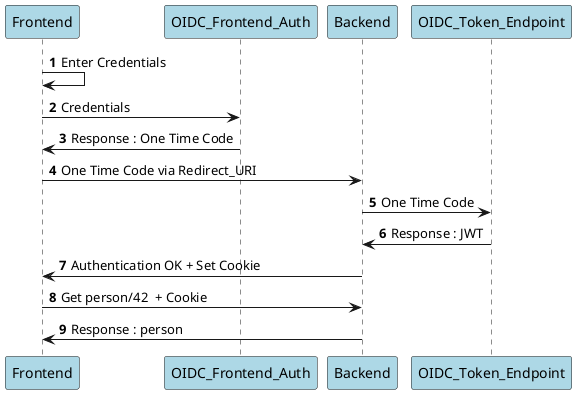 @startuml
'https://plantuml.com/sequence-diagram

autonumber

participant Frontend #lightblue
participant OIDC_Frontend_Auth #lightblue
participant Backend #lightblue
participant OIDC_Token_Endpoint #lightblue

Frontend -> Frontend : Enter Credentials
Frontend -> OIDC_Frontend_Auth : Credentials
OIDC_Frontend_Auth -> Frontend : Response : One Time Code
Frontend -> Backend  : One Time Code via Redirect_URI
Backend ->  OIDC_Token_Endpoint : One Time Code
OIDC_Token_Endpoint -> Backend : Response : JWT
Backend -> Frontend : Authentication OK + Set Cookie
Frontend -> Backend : Get person/42  + Cookie
Backend ->  Frontend : Response : person

@enduml
